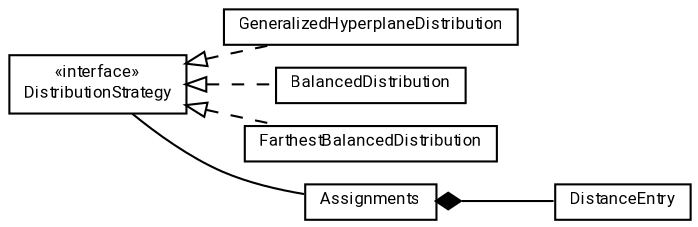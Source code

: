 #!/usr/local/bin/dot
#
# Class diagram 
# Generated by UMLGraph version R5_7_2-60-g0e99a6 (http://www.spinellis.gr/umlgraph/)
#

digraph G {
	graph [fontnames="svg"]
	edge [fontname="Roboto",fontsize=7,labelfontname="Roboto",labelfontsize=7,color="black"];
	node [fontname="Roboto",fontcolor="black",fontsize=8,shape=plaintext,margin=0,width=0,height=0];
	nodesep=0.15;
	ranksep=0.25;
	rankdir=LR;
	// de.lmu.ifi.dbs.elki.index.tree.metrical.mtreevariants.strategies.split.distribution.GeneralizedHyperplaneDistribution
	c654618 [label=<<table title="de.lmu.ifi.dbs.elki.index.tree.metrical.mtreevariants.strategies.split.distribution.GeneralizedHyperplaneDistribution" border="0" cellborder="1" cellspacing="0" cellpadding="2" href="GeneralizedHyperplaneDistribution.html" target="_parent">
		<tr><td><table border="0" cellspacing="0" cellpadding="1">
		<tr><td align="center" balign="center"> <font face="Roboto">GeneralizedHyperplaneDistribution</font> </td></tr>
		</table></td></tr>
		</table>>, URL="GeneralizedHyperplaneDistribution.html"];
	// de.lmu.ifi.dbs.elki.index.tree.metrical.mtreevariants.strategies.split.distribution.BalancedDistribution
	c654619 [label=<<table title="de.lmu.ifi.dbs.elki.index.tree.metrical.mtreevariants.strategies.split.distribution.BalancedDistribution" border="0" cellborder="1" cellspacing="0" cellpadding="2" href="BalancedDistribution.html" target="_parent">
		<tr><td><table border="0" cellspacing="0" cellpadding="1">
		<tr><td align="center" balign="center"> <font face="Roboto">BalancedDistribution</font> </td></tr>
		</table></td></tr>
		</table>>, URL="BalancedDistribution.html"];
	// de.lmu.ifi.dbs.elki.index.tree.metrical.mtreevariants.strategies.split.distribution.FarthestBalancedDistribution
	c654620 [label=<<table title="de.lmu.ifi.dbs.elki.index.tree.metrical.mtreevariants.strategies.split.distribution.FarthestBalancedDistribution" border="0" cellborder="1" cellspacing="0" cellpadding="2" href="FarthestBalancedDistribution.html" target="_parent">
		<tr><td><table border="0" cellspacing="0" cellpadding="1">
		<tr><td align="center" balign="center"> <font face="Roboto">FarthestBalancedDistribution</font> </td></tr>
		</table></td></tr>
		</table>>, URL="FarthestBalancedDistribution.html"];
	// de.lmu.ifi.dbs.elki.index.tree.metrical.mtreevariants.strategies.split.distribution.DistributionStrategy
	c654621 [label=<<table title="de.lmu.ifi.dbs.elki.index.tree.metrical.mtreevariants.strategies.split.distribution.DistributionStrategy" border="0" cellborder="1" cellspacing="0" cellpadding="2" href="DistributionStrategy.html" target="_parent">
		<tr><td><table border="0" cellspacing="0" cellpadding="1">
		<tr><td align="center" balign="center"> &#171;interface&#187; </td></tr>
		<tr><td align="center" balign="center"> <font face="Roboto">DistributionStrategy</font> </td></tr>
		</table></td></tr>
		</table>>, URL="DistributionStrategy.html"];
	// de.lmu.ifi.dbs.elki.index.tree.metrical.mtreevariants.strategies.split.distribution.Assignments<E extends de.lmu.ifi.dbs.elki.index.tree.metrical.mtreevariants.MTreeEntry>
	c654622 [label=<<table title="de.lmu.ifi.dbs.elki.index.tree.metrical.mtreevariants.strategies.split.distribution.Assignments" border="0" cellborder="1" cellspacing="0" cellpadding="2" href="Assignments.html" target="_parent">
		<tr><td><table border="0" cellspacing="0" cellpadding="1">
		<tr><td align="center" balign="center"> <font face="Roboto">Assignments</font> </td></tr>
		</table></td></tr>
		</table>>, URL="Assignments.html"];
	// de.lmu.ifi.dbs.elki.index.tree.metrical.mtreevariants.strategies.split.distribution.DistanceEntry<E extends de.lmu.ifi.dbs.elki.index.tree.Entry>
	c654623 [label=<<table title="de.lmu.ifi.dbs.elki.index.tree.metrical.mtreevariants.strategies.split.distribution.DistanceEntry" border="0" cellborder="1" cellspacing="0" cellpadding="2" href="DistanceEntry.html" target="_parent">
		<tr><td><table border="0" cellspacing="0" cellpadding="1">
		<tr><td align="center" balign="center"> <font face="Roboto">DistanceEntry</font> </td></tr>
		</table></td></tr>
		</table>>, URL="DistanceEntry.html"];
	// de.lmu.ifi.dbs.elki.index.tree.metrical.mtreevariants.strategies.split.distribution.GeneralizedHyperplaneDistribution implements de.lmu.ifi.dbs.elki.index.tree.metrical.mtreevariants.strategies.split.distribution.DistributionStrategy
	c654621 -> c654618 [arrowtail=empty,style=dashed,dir=back,weight=9];
	// de.lmu.ifi.dbs.elki.index.tree.metrical.mtreevariants.strategies.split.distribution.BalancedDistribution implements de.lmu.ifi.dbs.elki.index.tree.metrical.mtreevariants.strategies.split.distribution.DistributionStrategy
	c654621 -> c654619 [arrowtail=empty,style=dashed,dir=back,weight=9];
	// de.lmu.ifi.dbs.elki.index.tree.metrical.mtreevariants.strategies.split.distribution.FarthestBalancedDistribution implements de.lmu.ifi.dbs.elki.index.tree.metrical.mtreevariants.strategies.split.distribution.DistributionStrategy
	c654621 -> c654620 [arrowtail=empty,style=dashed,dir=back,weight=9];
	// de.lmu.ifi.dbs.elki.index.tree.metrical.mtreevariants.strategies.split.distribution.DistributionStrategy assoc de.lmu.ifi.dbs.elki.index.tree.metrical.mtreevariants.strategies.split.distribution.Assignments<E extends de.lmu.ifi.dbs.elki.index.tree.metrical.mtreevariants.MTreeEntry>
	c654621 -> c654622 [arrowhead=none,weight=2];
	// de.lmu.ifi.dbs.elki.index.tree.metrical.mtreevariants.strategies.split.distribution.Assignments<E extends de.lmu.ifi.dbs.elki.index.tree.metrical.mtreevariants.MTreeEntry> composed de.lmu.ifi.dbs.elki.index.tree.metrical.mtreevariants.strategies.split.distribution.DistanceEntry<E extends de.lmu.ifi.dbs.elki.index.tree.Entry>
	c654622 -> c654623 [arrowhead=none,arrowtail=diamond,dir=back,weight=6];
}

